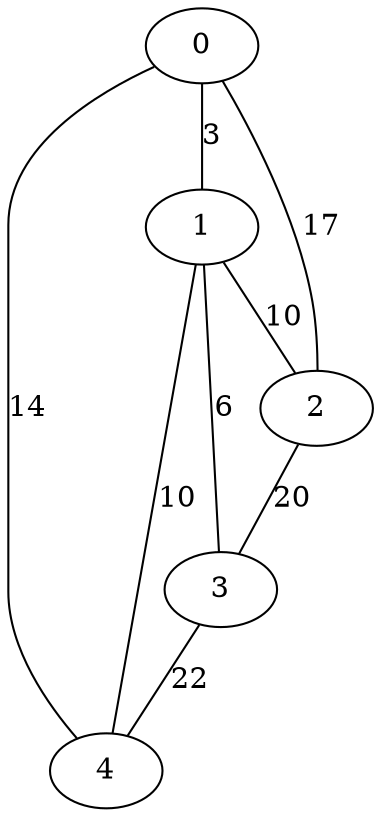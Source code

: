 graph g {
0--1 [label="3"];
0--2 [label="17"];
0--4 [label="14"];
1--2 [label="10"];
1--3 [label="6"];
1--4 [label="10"];
2--3 [label="20"];
3--4 [label="22"];
}
